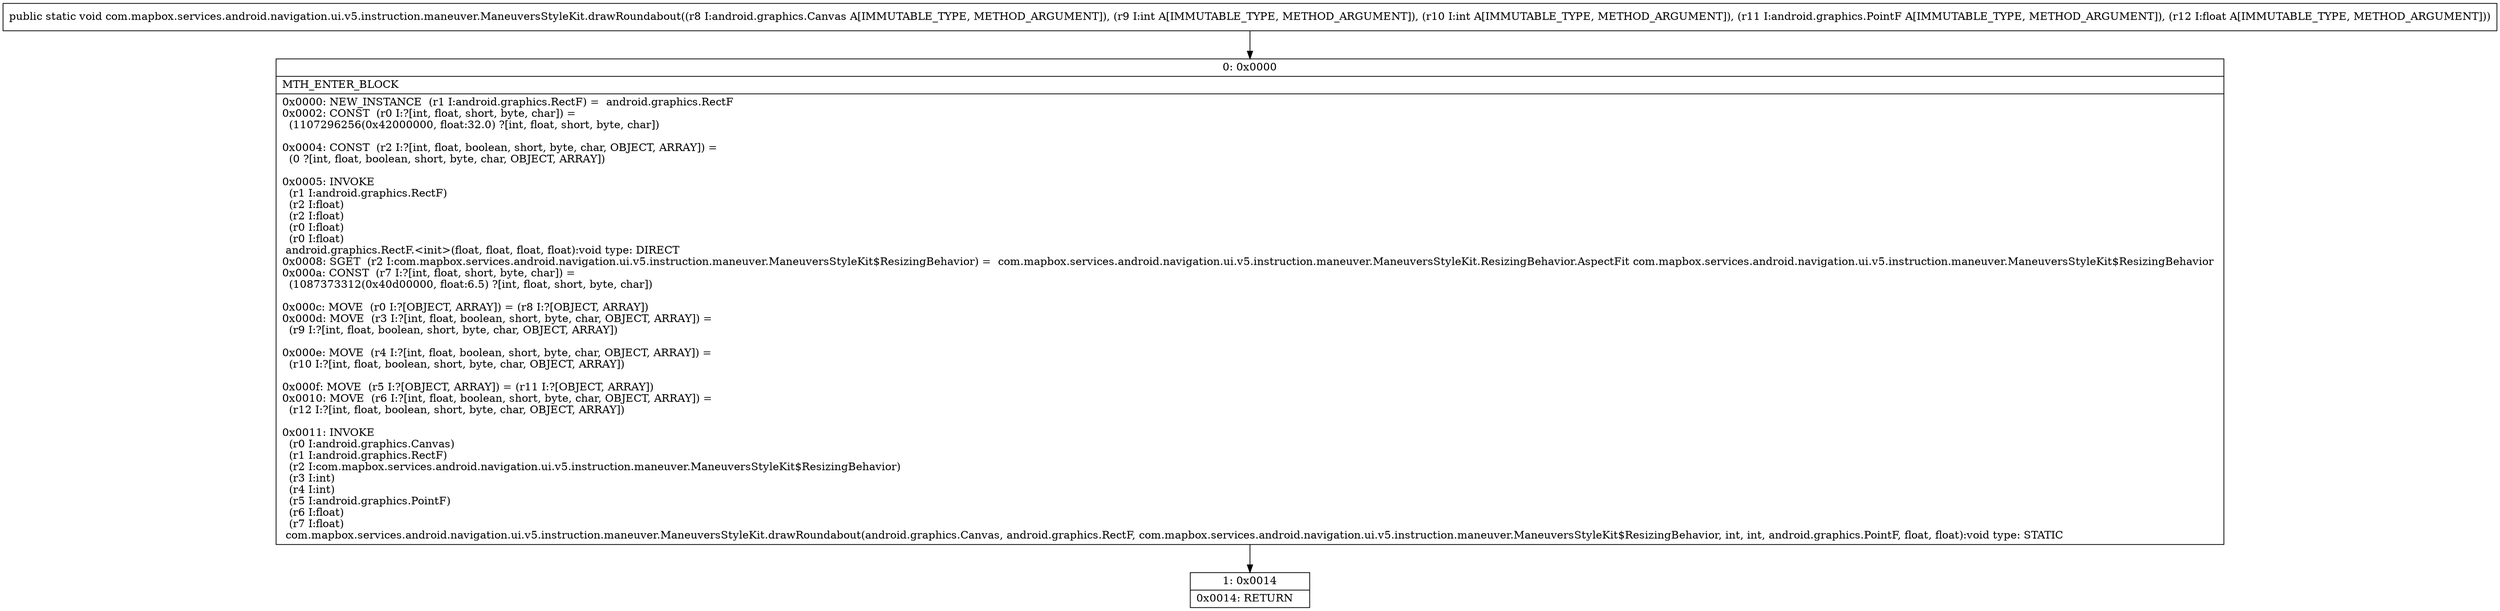 digraph "CFG forcom.mapbox.services.android.navigation.ui.v5.instruction.maneuver.ManeuversStyleKit.drawRoundabout(Landroid\/graphics\/Canvas;IILandroid\/graphics\/PointF;F)V" {
Node_0 [shape=record,label="{0\:\ 0x0000|MTH_ENTER_BLOCK\l|0x0000: NEW_INSTANCE  (r1 I:android.graphics.RectF) =  android.graphics.RectF \l0x0002: CONST  (r0 I:?[int, float, short, byte, char]) = \l  (1107296256(0x42000000, float:32.0) ?[int, float, short, byte, char])\l \l0x0004: CONST  (r2 I:?[int, float, boolean, short, byte, char, OBJECT, ARRAY]) = \l  (0 ?[int, float, boolean, short, byte, char, OBJECT, ARRAY])\l \l0x0005: INVOKE  \l  (r1 I:android.graphics.RectF)\l  (r2 I:float)\l  (r2 I:float)\l  (r0 I:float)\l  (r0 I:float)\l android.graphics.RectF.\<init\>(float, float, float, float):void type: DIRECT \l0x0008: SGET  (r2 I:com.mapbox.services.android.navigation.ui.v5.instruction.maneuver.ManeuversStyleKit$ResizingBehavior) =  com.mapbox.services.android.navigation.ui.v5.instruction.maneuver.ManeuversStyleKit.ResizingBehavior.AspectFit com.mapbox.services.android.navigation.ui.v5.instruction.maneuver.ManeuversStyleKit$ResizingBehavior \l0x000a: CONST  (r7 I:?[int, float, short, byte, char]) = \l  (1087373312(0x40d00000, float:6.5) ?[int, float, short, byte, char])\l \l0x000c: MOVE  (r0 I:?[OBJECT, ARRAY]) = (r8 I:?[OBJECT, ARRAY]) \l0x000d: MOVE  (r3 I:?[int, float, boolean, short, byte, char, OBJECT, ARRAY]) = \l  (r9 I:?[int, float, boolean, short, byte, char, OBJECT, ARRAY])\l \l0x000e: MOVE  (r4 I:?[int, float, boolean, short, byte, char, OBJECT, ARRAY]) = \l  (r10 I:?[int, float, boolean, short, byte, char, OBJECT, ARRAY])\l \l0x000f: MOVE  (r5 I:?[OBJECT, ARRAY]) = (r11 I:?[OBJECT, ARRAY]) \l0x0010: MOVE  (r6 I:?[int, float, boolean, short, byte, char, OBJECT, ARRAY]) = \l  (r12 I:?[int, float, boolean, short, byte, char, OBJECT, ARRAY])\l \l0x0011: INVOKE  \l  (r0 I:android.graphics.Canvas)\l  (r1 I:android.graphics.RectF)\l  (r2 I:com.mapbox.services.android.navigation.ui.v5.instruction.maneuver.ManeuversStyleKit$ResizingBehavior)\l  (r3 I:int)\l  (r4 I:int)\l  (r5 I:android.graphics.PointF)\l  (r6 I:float)\l  (r7 I:float)\l com.mapbox.services.android.navigation.ui.v5.instruction.maneuver.ManeuversStyleKit.drawRoundabout(android.graphics.Canvas, android.graphics.RectF, com.mapbox.services.android.navigation.ui.v5.instruction.maneuver.ManeuversStyleKit$ResizingBehavior, int, int, android.graphics.PointF, float, float):void type: STATIC \l}"];
Node_1 [shape=record,label="{1\:\ 0x0014|0x0014: RETURN   \l}"];
MethodNode[shape=record,label="{public static void com.mapbox.services.android.navigation.ui.v5.instruction.maneuver.ManeuversStyleKit.drawRoundabout((r8 I:android.graphics.Canvas A[IMMUTABLE_TYPE, METHOD_ARGUMENT]), (r9 I:int A[IMMUTABLE_TYPE, METHOD_ARGUMENT]), (r10 I:int A[IMMUTABLE_TYPE, METHOD_ARGUMENT]), (r11 I:android.graphics.PointF A[IMMUTABLE_TYPE, METHOD_ARGUMENT]), (r12 I:float A[IMMUTABLE_TYPE, METHOD_ARGUMENT])) }"];
MethodNode -> Node_0;
Node_0 -> Node_1;
}


